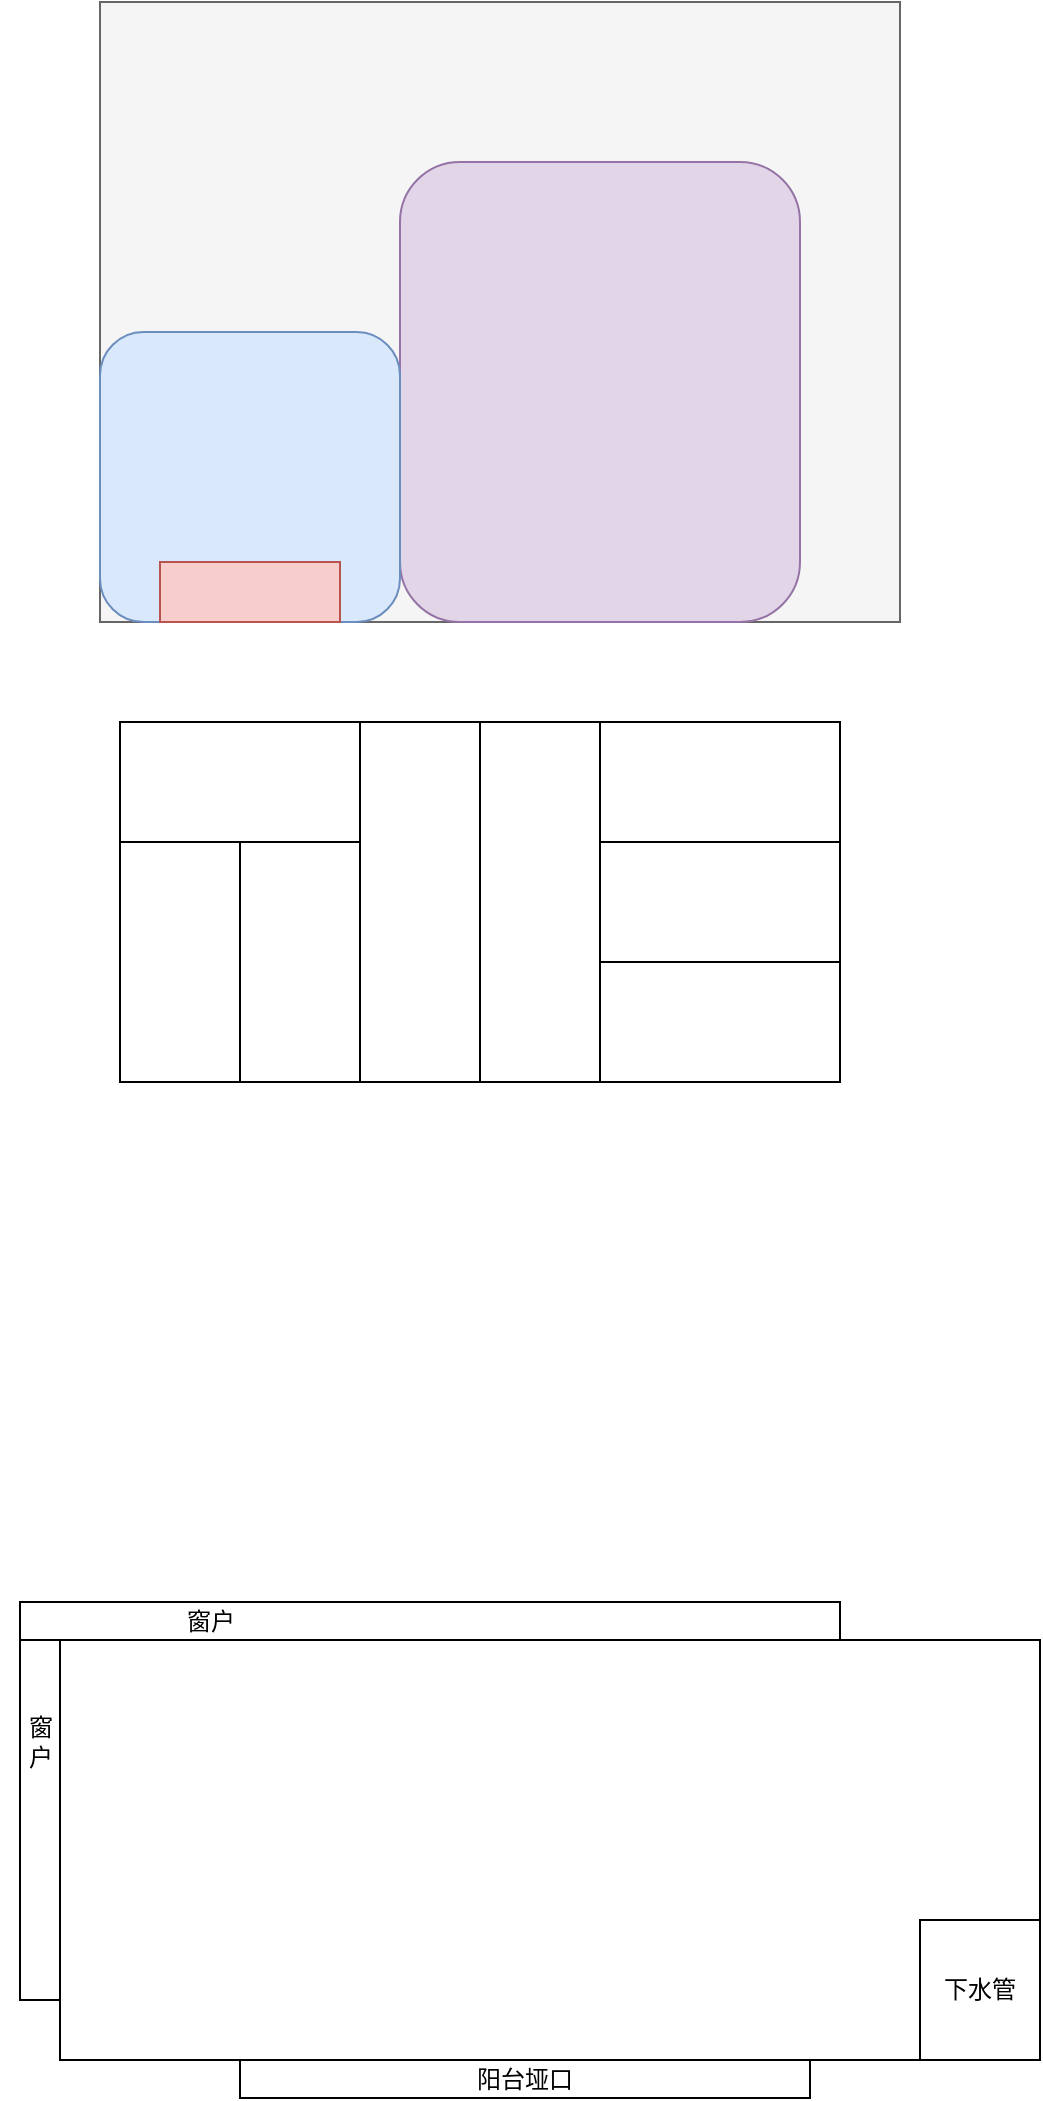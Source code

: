 <mxfile version="24.0.7" type="github">
  <diagram name="第 1 页" id="OlGQXTvJdLAxzKxSca79">
    <mxGraphModel dx="1242" dy="786" grid="1" gridSize="10" guides="1" tooltips="1" connect="1" arrows="0" fold="1" page="1" pageScale="1" pageWidth="827" pageHeight="1169" math="0" shadow="0">
      <root>
        <mxCell id="0" />
        <mxCell id="1" parent="0" />
        <mxCell id="eNl5kDHjrdtoNyzwESEn-1" value="" style="rounded=0;whiteSpace=wrap;html=1;fillColor=#f5f5f5;fontColor=#333333;strokeColor=#666666;" parent="1" vertex="1">
          <mxGeometry x="260" y="290" width="400" height="310" as="geometry" />
        </mxCell>
        <mxCell id="eNl5kDHjrdtoNyzwESEn-2" value="" style="rounded=1;whiteSpace=wrap;html=1;fillColor=#e1d5e7;strokeColor=#9673a6;" parent="1" vertex="1">
          <mxGeometry x="410" y="370" width="200" height="230" as="geometry" />
        </mxCell>
        <mxCell id="eNl5kDHjrdtoNyzwESEn-3" value="" style="rounded=1;whiteSpace=wrap;html=1;fillColor=#dae8fc;strokeColor=#6c8ebf;" parent="1" vertex="1">
          <mxGeometry x="260" y="455" width="150" height="145" as="geometry" />
        </mxCell>
        <mxCell id="eNl5kDHjrdtoNyzwESEn-4" value="" style="rounded=0;whiteSpace=wrap;html=1;fillColor=#f8cecc;strokeColor=#b85450;" parent="1" vertex="1">
          <mxGeometry x="290" y="570" width="90" height="30" as="geometry" />
        </mxCell>
        <mxCell id="BaSuKIK_yy7KeZigRI48-2" value="" style="rounded=0;whiteSpace=wrap;html=1;" parent="1" vertex="1">
          <mxGeometry x="270" y="650" width="120" height="60" as="geometry" />
        </mxCell>
        <mxCell id="BaSuKIK_yy7KeZigRI48-3" value="" style="rounded=0;whiteSpace=wrap;html=1;" parent="1" vertex="1">
          <mxGeometry x="390" y="650" width="60" height="180" as="geometry" />
        </mxCell>
        <mxCell id="BaSuKIK_yy7KeZigRI48-4" value="" style="rounded=0;whiteSpace=wrap;html=1;" parent="1" vertex="1">
          <mxGeometry x="510" y="650" width="120" height="60" as="geometry" />
        </mxCell>
        <mxCell id="BaSuKIK_yy7KeZigRI48-5" value="" style="rounded=0;whiteSpace=wrap;html=1;" parent="1" vertex="1">
          <mxGeometry x="510" y="710" width="120" height="60" as="geometry" />
        </mxCell>
        <mxCell id="BaSuKIK_yy7KeZigRI48-6" value="" style="rounded=0;whiteSpace=wrap;html=1;" parent="1" vertex="1">
          <mxGeometry x="510" y="770" width="120" height="60" as="geometry" />
        </mxCell>
        <mxCell id="BaSuKIK_yy7KeZigRI48-7" value="" style="rounded=0;whiteSpace=wrap;html=1;" parent="1" vertex="1">
          <mxGeometry x="270" y="710" width="60" height="120" as="geometry" />
        </mxCell>
        <mxCell id="BaSuKIK_yy7KeZigRI48-8" value="" style="rounded=0;whiteSpace=wrap;html=1;" parent="1" vertex="1">
          <mxGeometry x="330" y="710" width="60" height="120" as="geometry" />
        </mxCell>
        <mxCell id="BaSuKIK_yy7KeZigRI48-9" value="" style="rounded=0;whiteSpace=wrap;html=1;" parent="1" vertex="1">
          <mxGeometry x="450" y="650" width="60" height="180" as="geometry" />
        </mxCell>
        <mxCell id="Xqzbol82cVRT4-DjyVq--1" value="" style="rounded=0;whiteSpace=wrap;html=1;" vertex="1" parent="1">
          <mxGeometry x="240" y="1109" width="490" height="210" as="geometry" />
        </mxCell>
        <mxCell id="Xqzbol82cVRT4-DjyVq--2" value="下水管" style="rounded=0;whiteSpace=wrap;html=1;" vertex="1" parent="1">
          <mxGeometry x="670" y="1249" width="60" height="70" as="geometry" />
        </mxCell>
        <mxCell id="Xqzbol82cVRT4-DjyVq--3" value="阳台垭口" style="rounded=0;whiteSpace=wrap;html=1;" vertex="1" parent="1">
          <mxGeometry x="330" y="1319" width="285" height="19" as="geometry" />
        </mxCell>
        <mxCell id="Xqzbol82cVRT4-DjyVq--4" value="" style="rounded=0;whiteSpace=wrap;html=1;" vertex="1" parent="1">
          <mxGeometry x="220" y="1090" width="410" height="19" as="geometry" />
        </mxCell>
        <mxCell id="Xqzbol82cVRT4-DjyVq--5" value="" style="rounded=0;whiteSpace=wrap;html=1;" vertex="1" parent="1">
          <mxGeometry x="220" y="1109" width="20" height="180" as="geometry" />
        </mxCell>
        <mxCell id="Xqzbol82cVRT4-DjyVq--6" value="窗户" style="text;html=1;align=center;verticalAlign=middle;resizable=0;points=[];autosize=1;strokeColor=none;fillColor=none;" vertex="1" parent="1">
          <mxGeometry x="290" y="1084.5" width="50" height="30" as="geometry" />
        </mxCell>
        <mxCell id="Xqzbol82cVRT4-DjyVq--8" value="窗&lt;div&gt;户&lt;/div&gt;" style="text;html=1;align=center;verticalAlign=middle;resizable=0;points=[];autosize=1;strokeColor=none;fillColor=none;" vertex="1" parent="1">
          <mxGeometry x="210" y="1140" width="40" height="40" as="geometry" />
        </mxCell>
      </root>
    </mxGraphModel>
  </diagram>
</mxfile>
